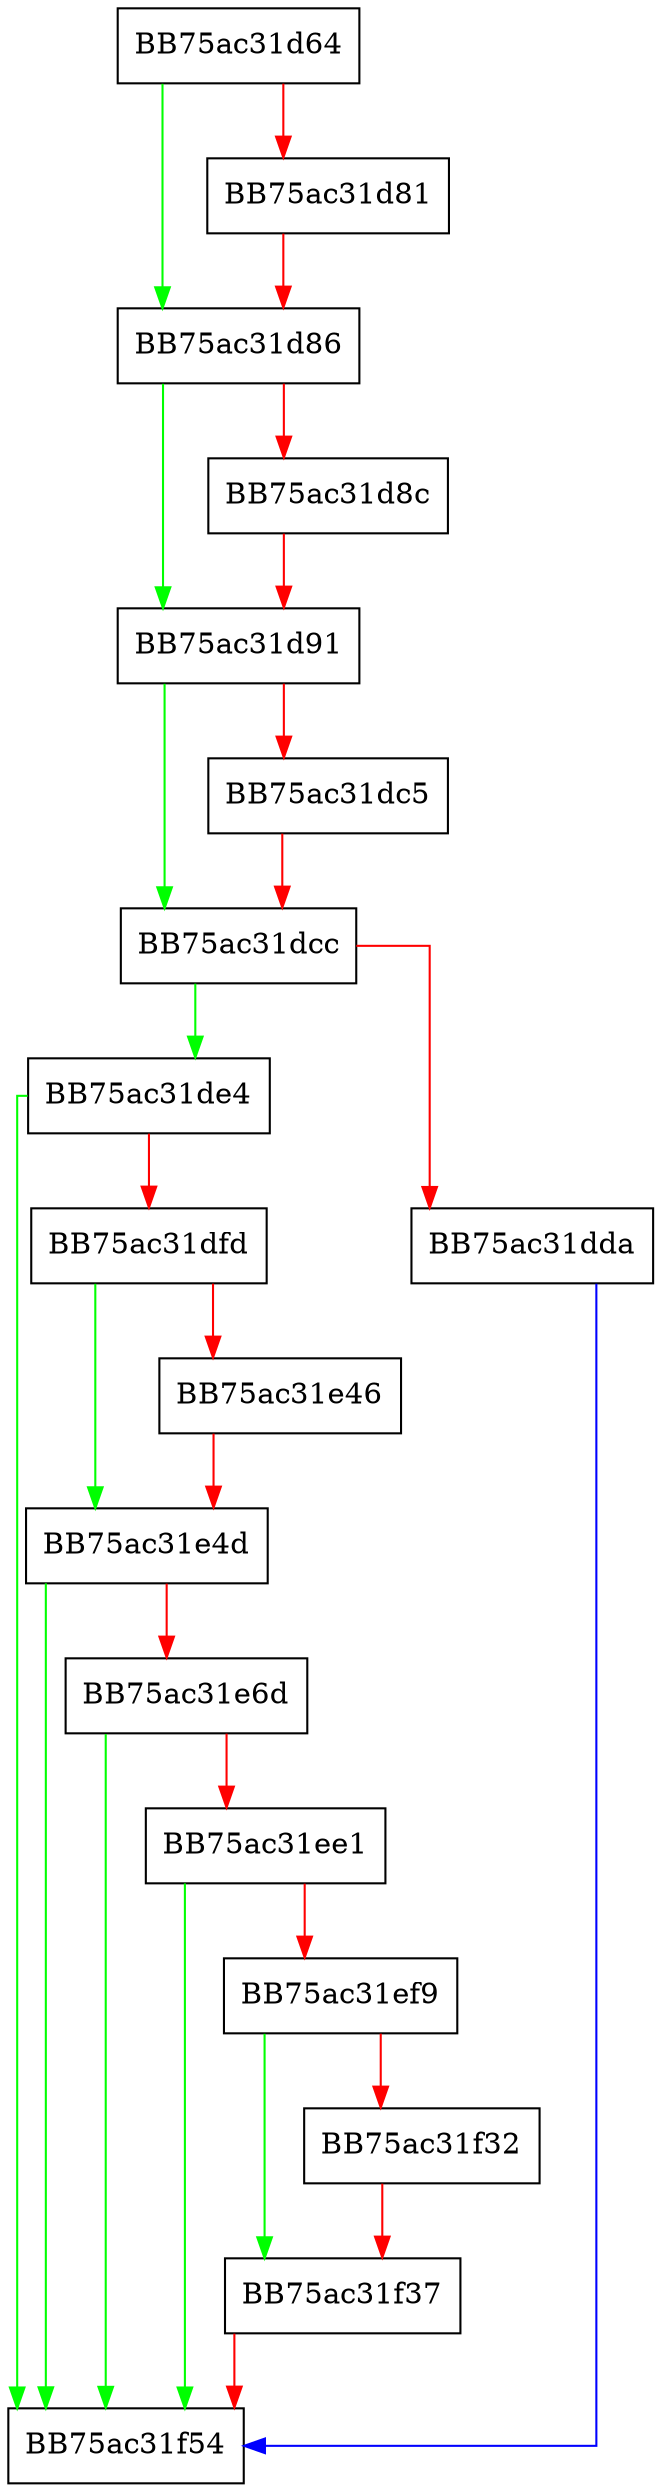 digraph Attach64 {
  node [shape="box"];
  graph [splines=ortho];
  BB75ac31d64 -> BB75ac31d86 [color="green"];
  BB75ac31d64 -> BB75ac31d81 [color="red"];
  BB75ac31d81 -> BB75ac31d86 [color="red"];
  BB75ac31d86 -> BB75ac31d91 [color="green"];
  BB75ac31d86 -> BB75ac31d8c [color="red"];
  BB75ac31d8c -> BB75ac31d91 [color="red"];
  BB75ac31d91 -> BB75ac31dcc [color="green"];
  BB75ac31d91 -> BB75ac31dc5 [color="red"];
  BB75ac31dc5 -> BB75ac31dcc [color="red"];
  BB75ac31dcc -> BB75ac31de4 [color="green"];
  BB75ac31dcc -> BB75ac31dda [color="red"];
  BB75ac31dda -> BB75ac31f54 [color="blue"];
  BB75ac31de4 -> BB75ac31f54 [color="green"];
  BB75ac31de4 -> BB75ac31dfd [color="red"];
  BB75ac31dfd -> BB75ac31e4d [color="green"];
  BB75ac31dfd -> BB75ac31e46 [color="red"];
  BB75ac31e46 -> BB75ac31e4d [color="red"];
  BB75ac31e4d -> BB75ac31f54 [color="green"];
  BB75ac31e4d -> BB75ac31e6d [color="red"];
  BB75ac31e6d -> BB75ac31f54 [color="green"];
  BB75ac31e6d -> BB75ac31ee1 [color="red"];
  BB75ac31ee1 -> BB75ac31f54 [color="green"];
  BB75ac31ee1 -> BB75ac31ef9 [color="red"];
  BB75ac31ef9 -> BB75ac31f37 [color="green"];
  BB75ac31ef9 -> BB75ac31f32 [color="red"];
  BB75ac31f32 -> BB75ac31f37 [color="red"];
  BB75ac31f37 -> BB75ac31f54 [color="red"];
}